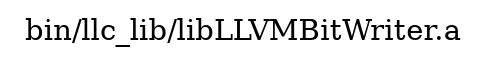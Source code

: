 digraph "bin/llc_lib/libLLVMBitWriter.a" {
	label="bin/llc_lib/libLLVMBitWriter.a";
	rankdir=LR;

}
